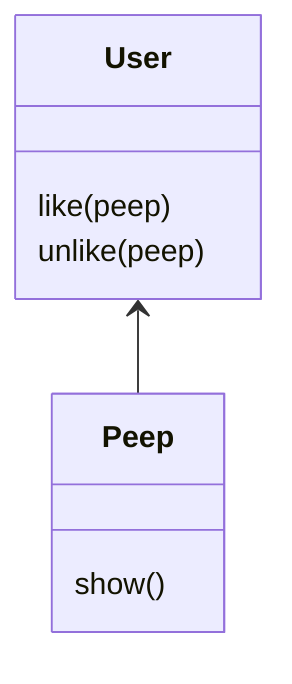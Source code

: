 classDiagram
    class User{
      like(peep)
      unlike(peep)
    }
    class Peep{
      show()
    }
    User <-- Peep